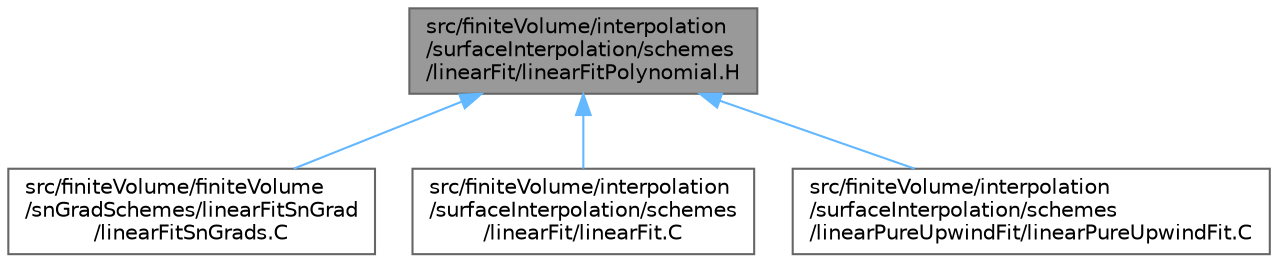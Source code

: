digraph "src/finiteVolume/interpolation/surfaceInterpolation/schemes/linearFit/linearFitPolynomial.H"
{
 // LATEX_PDF_SIZE
  bgcolor="transparent";
  edge [fontname=Helvetica,fontsize=10,labelfontname=Helvetica,labelfontsize=10];
  node [fontname=Helvetica,fontsize=10,shape=box,height=0.2,width=0.4];
  Node1 [id="Node000001",label="src/finiteVolume/interpolation\l/surfaceInterpolation/schemes\l/linearFit/linearFitPolynomial.H",height=0.2,width=0.4,color="gray40", fillcolor="grey60", style="filled", fontcolor="black",tooltip=" "];
  Node1 -> Node2 [id="edge1_Node000001_Node000002",dir="back",color="steelblue1",style="solid",tooltip=" "];
  Node2 [id="Node000002",label="src/finiteVolume/finiteVolume\l/snGradSchemes/linearFitSnGrad\l/linearFitSnGrads.C",height=0.2,width=0.4,color="grey40", fillcolor="white", style="filled",URL="$linearFitSnGrads_8C.html",tooltip=" "];
  Node1 -> Node3 [id="edge2_Node000001_Node000003",dir="back",color="steelblue1",style="solid",tooltip=" "];
  Node3 [id="Node000003",label="src/finiteVolume/interpolation\l/surfaceInterpolation/schemes\l/linearFit/linearFit.C",height=0.2,width=0.4,color="grey40", fillcolor="white", style="filled",URL="$linearFit_8C.html",tooltip=" "];
  Node1 -> Node4 [id="edge3_Node000001_Node000004",dir="back",color="steelblue1",style="solid",tooltip=" "];
  Node4 [id="Node000004",label="src/finiteVolume/interpolation\l/surfaceInterpolation/schemes\l/linearPureUpwindFit/linearPureUpwindFit.C",height=0.2,width=0.4,color="grey40", fillcolor="white", style="filled",URL="$linearPureUpwindFit_8C.html",tooltip=" "];
}
